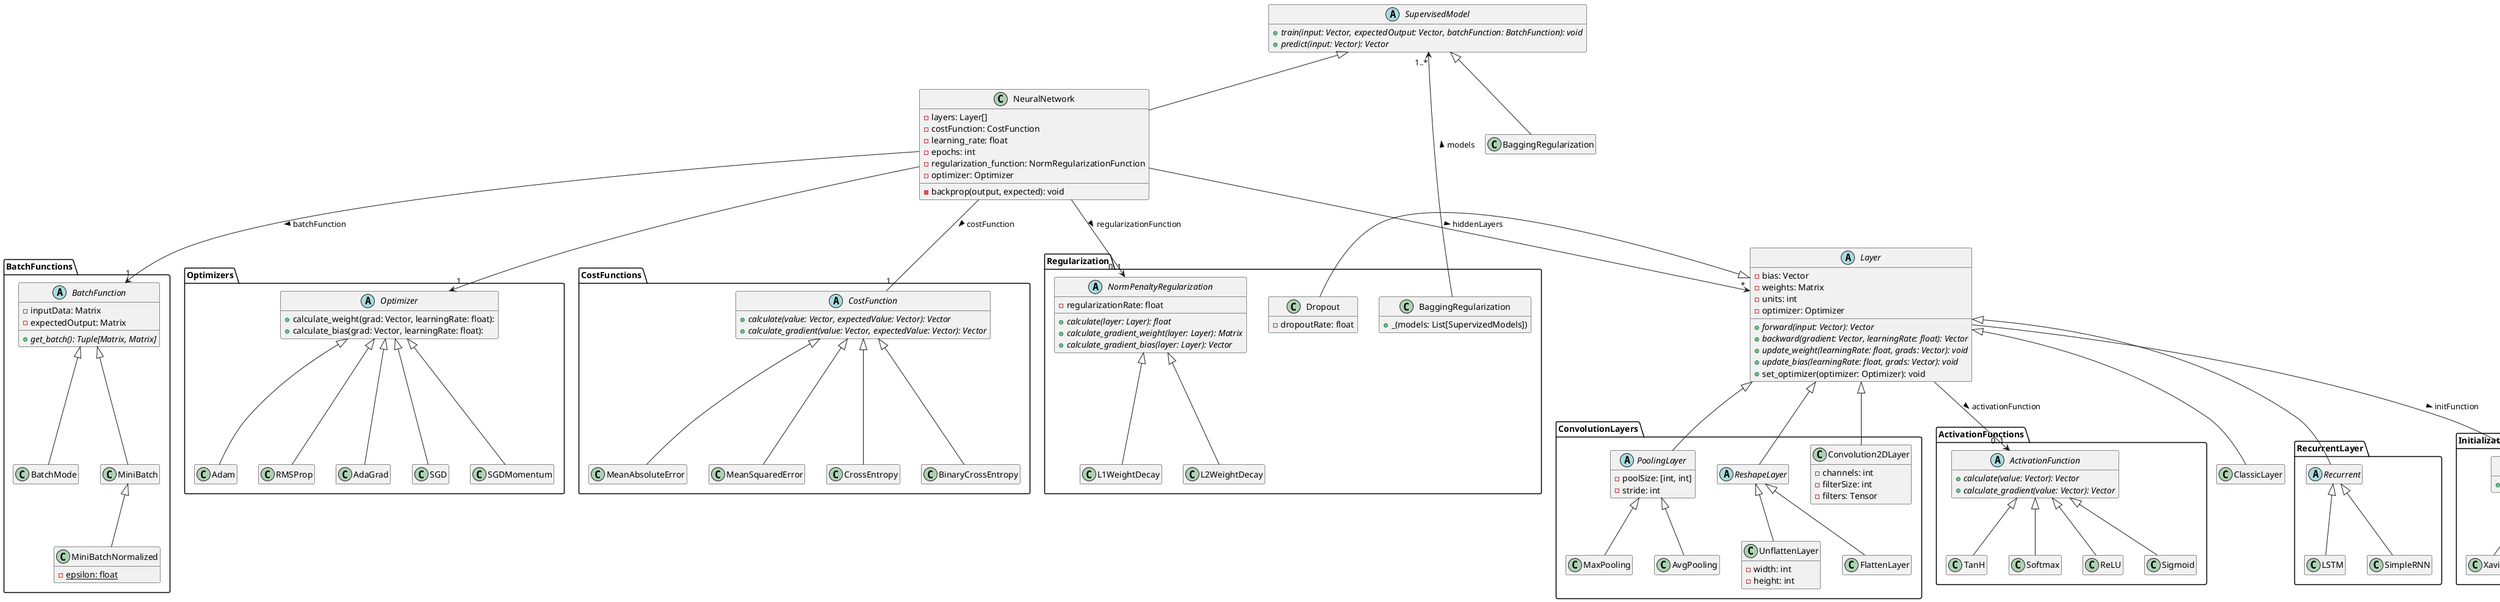 @startuml
!pragma teoz true
' skinparam shadowing false
' skinparam monochrome true
' hide footbox
hide empty members

' CostFunctions #01c472
' BatchFunctions #c15360
' Optimizers #528e8c
' RecurrentLayer #e91451
' InitializationFunctions #8da83e
' ConvolutionLayers #6865f0
' ActivationFunctions #c4a499
' Regularization #8b9bdc

SupervisedModel <|-- NeuralNetwork


Layer <|-- ClassicLayer


package RecurrentLayer {
abstract class Recurrent

Layer <|-- Recurrent

Recurrent <|-- LSTM
Recurrent <|-- SimpleRNN
}

package InitializationFunctions {
Layer --> "1" InitializationFunction: initFunction >

abstract class InitializationFunction {
	{abstract} + initialize(x: int, y: int): Matrix
}

InitializationFunction <|-- Random
InitializationFunction <|-- He
InitializationFunction <|-- Xavier
InitializationFunction <|-- Other

}

NeuralNetwork --> "*" Layer : hiddenLayers >

package CostFunctions {
NeuralNetwork -- "1" CostFunction : costFunction >


abstract class CostFunction  {
      {abstract} + calculate(value: Vector, expectedValue: Vector): Vector
      {abstract} + calculate_gradient(value: Vector, expectedValue: Vector): Vector
}

CostFunction <|-- MeanAbsoluteError
CostFunction <|-- MeanSquaredError
CostFunction <|-- CrossEntropy
CostFunction <|-- BinaryCrossEntropy
}



SupervisedModel <|-- BaggingRegularization
' CostFunction --> "0..1" NormPenaltyRegularization : regularizationFunction >


abstract class SupervisedModel {
      {abstract} + train(input: Vector, expectedOutput: Vector, batchFunction: BatchFunction): void
      {abstract} + predict(input: Vector): Vector
}

class NeuralNetwork {
      - layers: Layer[]
      - costFunction: CostFunction
      - learning_rate: float
      - epochs: int
      - regularization_function: NormRegularizationFunction
      - optimizer: Optimizer

      - backprop(output, expected): void
}

abstract class Layer {
      - bias: Vector
      - weights: Matrix
      - units: int
      - optimizer: Optimizer
      
      {abstract} + forward(input: Vector): Vector
      {abstract} + backward(gradient: Vector, learningRate: float): Vector
      {abstract} + update_weight(learningRate: float, grads: Vector): void
      {abstract} + update_bias(learningRate: float, grads: Vector): void
      + set_optimizer(optimizer: Optimizer): void

}

package ConvolutionLayers {
class Convolution2DLayer {
      - channels: int
      - filterSize: int
      - filters: Tensor
}

class UnflattenLayer {
      - width: int
      - height: int
}

abstract class PoolingLayer {
      - poolSize: [int, int]
      - stride: int
      ' - padding: Padding
}
Layer <|-- Convolution2DLayer
Layer <|-- PoolingLayer

abstract class ReshapeLayer

Layer <|-- ReshapeLayer

ReshapeLayer <|-- FlattenLayer
ReshapeLayer <|-- UnflattenLayer

PoolingLayer <|-- MaxPooling
PoolingLayer <|-- AvgPooling
}

package ActivationFunctions {
abstract class ActivationFunction {
      {abstract} + calculate(value: Vector): Vector
      {abstract} + calculate_gradient(value: Vector): Vector
}

Layer --> "0..1" ActivationFunction : activationFunction >

ActivationFunction <|-- ReLU
ActivationFunction <|-- Sigmoid
ActivationFunction <|-- TanH
ActivationFunction <|-- Softmax
}

package Regularization {
class BaggingRegularization {
      + _(models: List[SupervizedModels])
}

BaggingRegularization --> "1..*" SupervisedModel : models >

abstract class NormPenaltyRegularization {
      - regularizationRate: float

	 {abstract} + calculate(layer: Layer): float
	 {abstract} + calculate_gradient_weight(layer: Layer): Matrix
	 {abstract} + calculate_gradient_bias(layer: Layer): Vector
}

NeuralNetwork --> "0..1" NormPenaltyRegularization: regularizationFunction >

NormPenaltyRegularization <|-- L1WeightDecay
NormPenaltyRegularization <|-- L2WeightDecay

Layer <|-- Dropout

class Dropout {
      - dropoutRate: float
}
}

package BatchFunctions {
abstract class BatchFunction {
      - inputData: Matrix
      - expectedOutput: Matrix

	 {abstract} + get_batch(): Tuple[Matrix, Matrix]
}

class BatchMode
class MiniBatch

class MiniBatchNormalized {
      {static} - epsilon: float
}

NeuralNetwork --> "1" BatchFunction: batchFunction >

BatchFunction <|-- BatchMode
BatchFunction <|-- MiniBatch
MiniBatch <|-- MiniBatchNormalized
}

package Optimizers {
abstract class Optimizer{
      + calculate_weight(grad: Vector, learningRate: float):
      + calculate_bias(grad: Vector, learningRate: float):
}

NeuralNetwork --> "1" Optimizer

Optimizer <|-- Adam
Optimizer <|-- RMSProp
Optimizer <|-- AdaGrad
Optimizer <|-- SGD
Optimizer <|-- SGDMomentum
}



@enduml